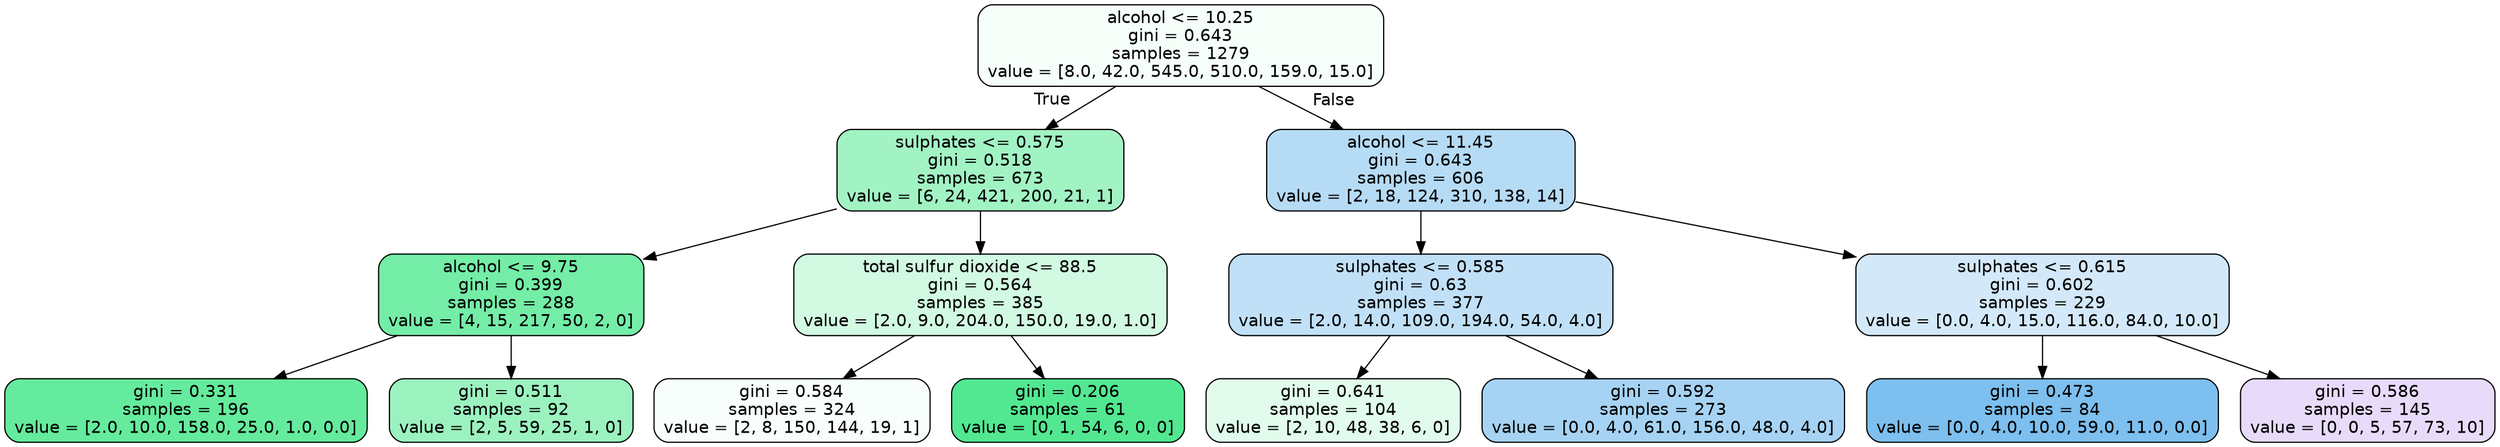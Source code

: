 digraph Tree {
node [shape=box, style="filled, rounded", color="black", fontname="helvetica"] ;
edge [fontname="helvetica"] ;
0 [label="alcohol <= 10.25\ngini = 0.643\nsamples = 1279\nvalue = [8.0, 42.0, 545.0, 510.0, 159.0, 15.0]", fillcolor="#f6fef9"] ;
1 [label="sulphates <= 0.575\ngini = 0.518\nsamples = 673\nvalue = [6, 24, 421, 200, 21, 1]", fillcolor="#a2f3c4"] ;
0 -> 1 [labeldistance=2.5, labelangle=45, headlabel="True"] ;
2 [label="alcohol <= 9.75\ngini = 0.399\nsamples = 288\nvalue = [4, 15, 217, 50, 2, 0]", fillcolor="#74eda7"] ;
1 -> 2 ;
3 [label="gini = 0.331\nsamples = 196\nvalue = [2.0, 10.0, 158.0, 25.0, 1.0, 0.0]", fillcolor="#65eb9d"] ;
2 -> 3 ;
4 [label="gini = 0.511\nsamples = 92\nvalue = [2, 5, 59, 25, 1, 0]", fillcolor="#9bf2bf"] ;
2 -> 4 ;
5 [label="total sulfur dioxide <= 88.5\ngini = 0.564\nsamples = 385\nvalue = [2.0, 9.0, 204.0, 150.0, 19.0, 1.0]", fillcolor="#d2f9e2"] ;
1 -> 5 ;
6 [label="gini = 0.584\nsamples = 324\nvalue = [2, 8, 150, 144, 19, 1]", fillcolor="#f8fefb"] ;
5 -> 6 ;
7 [label="gini = 0.206\nsamples = 61\nvalue = [0, 1, 54, 6, 0, 0]", fillcolor="#52e891"] ;
5 -> 7 ;
8 [label="alcohol <= 11.45\ngini = 0.643\nsamples = 606\nvalue = [2, 18, 124, 310, 138, 14]", fillcolor="#b6dbf5"] ;
0 -> 8 [labeldistance=2.5, labelangle=-45, headlabel="False"] ;
9 [label="sulphates <= 0.585\ngini = 0.63\nsamples = 377\nvalue = [2.0, 14.0, 109.0, 194.0, 54.0, 4.0]", fillcolor="#c0e0f7"] ;
8 -> 9 ;
10 [label="gini = 0.641\nsamples = 104\nvalue = [2, 10, 48, 38, 6, 0]", fillcolor="#e1fbec"] ;
9 -> 10 ;
11 [label="gini = 0.592\nsamples = 273\nvalue = [0.0, 4.0, 61.0, 156.0, 48.0, 4.0]", fillcolor="#a6d3f3"] ;
9 -> 11 ;
12 [label="sulphates <= 0.615\ngini = 0.602\nsamples = 229\nvalue = [0.0, 4.0, 15.0, 116.0, 84.0, 10.0]", fillcolor="#d3e9f9"] ;
8 -> 12 ;
13 [label="gini = 0.473\nsamples = 84\nvalue = [0.0, 4.0, 10.0, 59.0, 11.0, 0.0]", fillcolor="#7dbfee"] ;
12 -> 13 ;
14 [label="gini = 0.586\nsamples = 145\nvalue = [0, 0, 5, 57, 73, 10]", fillcolor="#e8dbfa"] ;
12 -> 14 ;
}